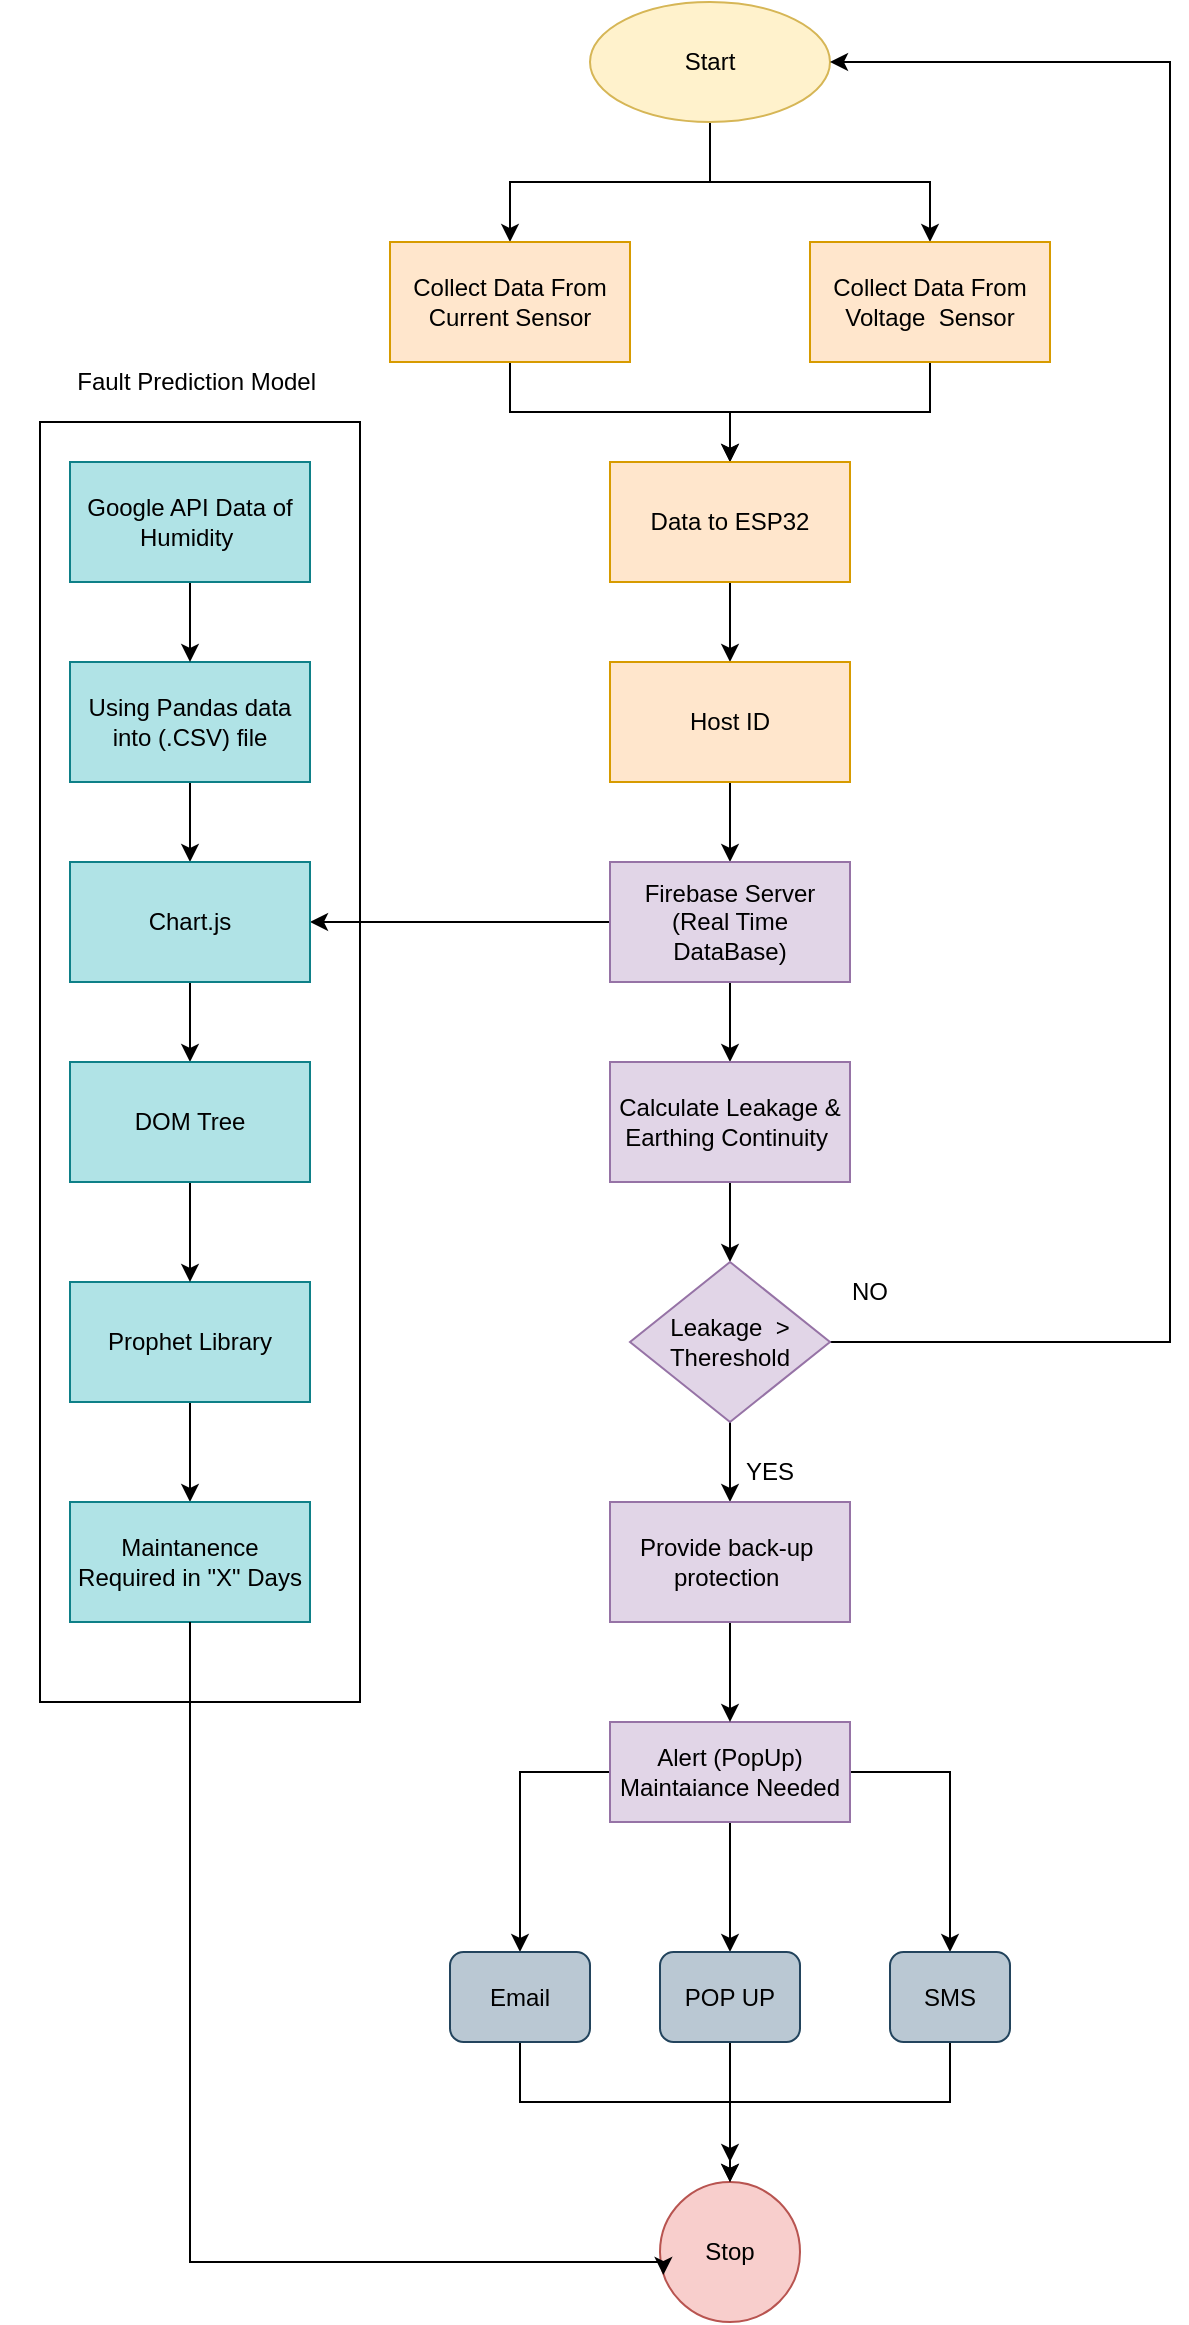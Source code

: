 <mxfile version="24.7.12">
  <diagram name="Page-1" id="IDT6LcyKNpp8gJ-r8iRW">
    <mxGraphModel dx="2668" dy="951" grid="1" gridSize="10" guides="1" tooltips="1" connect="1" arrows="1" fold="1" page="1" pageScale="1" pageWidth="1200" pageHeight="1600" math="0" shadow="0">
      <root>
        <mxCell id="0" />
        <mxCell id="1" parent="0" />
        <mxCell id="n4DOmOB9AjL-KvQzBsx2-8" style="edgeStyle=orthogonalEdgeStyle;rounded=0;orthogonalLoop=1;jettySize=auto;html=1;" parent="1" source="n4DOmOB9AjL-KvQzBsx2-1" target="n4DOmOB9AjL-KvQzBsx2-2" edge="1">
          <mxGeometry relative="1" as="geometry" />
        </mxCell>
        <mxCell id="n4DOmOB9AjL-KvQzBsx2-10" style="edgeStyle=orthogonalEdgeStyle;rounded=0;orthogonalLoop=1;jettySize=auto;html=1;" parent="1" source="n4DOmOB9AjL-KvQzBsx2-1" target="n4DOmOB9AjL-KvQzBsx2-3" edge="1">
          <mxGeometry relative="1" as="geometry" />
        </mxCell>
        <mxCell id="n4DOmOB9AjL-KvQzBsx2-1" value="Start" style="ellipse;whiteSpace=wrap;html=1;fillColor=#fff2cc;strokeColor=#d6b656;" parent="1" vertex="1">
          <mxGeometry x="190" y="60" width="120" height="60" as="geometry" />
        </mxCell>
        <mxCell id="n4DOmOB9AjL-KvQzBsx2-6" style="edgeStyle=orthogonalEdgeStyle;rounded=0;orthogonalLoop=1;jettySize=auto;html=1;entryX=0.5;entryY=0;entryDx=0;entryDy=0;" parent="1" source="n4DOmOB9AjL-KvQzBsx2-2" target="n4DOmOB9AjL-KvQzBsx2-4" edge="1">
          <mxGeometry relative="1" as="geometry" />
        </mxCell>
        <mxCell id="n4DOmOB9AjL-KvQzBsx2-2" value="Collect Data From Current Sensor" style="rounded=0;whiteSpace=wrap;html=1;fillColor=#ffe6cc;strokeColor=#d79b00;" parent="1" vertex="1">
          <mxGeometry x="90" y="180" width="120" height="60" as="geometry" />
        </mxCell>
        <mxCell id="n4DOmOB9AjL-KvQzBsx2-7" style="edgeStyle=orthogonalEdgeStyle;rounded=0;orthogonalLoop=1;jettySize=auto;html=1;entryX=0.5;entryY=0;entryDx=0;entryDy=0;" parent="1" source="n4DOmOB9AjL-KvQzBsx2-3" target="n4DOmOB9AjL-KvQzBsx2-4" edge="1">
          <mxGeometry relative="1" as="geometry" />
        </mxCell>
        <mxCell id="n4DOmOB9AjL-KvQzBsx2-3" value="Collect Data From Voltage&amp;nbsp; Sensor" style="rounded=0;whiteSpace=wrap;html=1;fillColor=#ffe6cc;strokeColor=#d79b00;" parent="1" vertex="1">
          <mxGeometry x="300" y="180" width="120" height="60" as="geometry" />
        </mxCell>
        <mxCell id="n4DOmOB9AjL-KvQzBsx2-11" style="edgeStyle=orthogonalEdgeStyle;rounded=0;orthogonalLoop=1;jettySize=auto;html=1;entryX=0.5;entryY=0;entryDx=0;entryDy=0;" parent="1" source="n4DOmOB9AjL-KvQzBsx2-4" target="n4DOmOB9AjL-KvQzBsx2-5" edge="1">
          <mxGeometry relative="1" as="geometry" />
        </mxCell>
        <mxCell id="n4DOmOB9AjL-KvQzBsx2-4" value="Data to ESP32" style="rounded=0;whiteSpace=wrap;html=1;fillColor=#ffe6cc;strokeColor=#d79b00;" parent="1" vertex="1">
          <mxGeometry x="200" y="290" width="120" height="60" as="geometry" />
        </mxCell>
        <mxCell id="n4DOmOB9AjL-KvQzBsx2-15" style="edgeStyle=orthogonalEdgeStyle;rounded=0;orthogonalLoop=1;jettySize=auto;html=1;entryX=0.5;entryY=0;entryDx=0;entryDy=0;" parent="1" source="n4DOmOB9AjL-KvQzBsx2-5" target="n4DOmOB9AjL-KvQzBsx2-12" edge="1">
          <mxGeometry relative="1" as="geometry" />
        </mxCell>
        <mxCell id="n4DOmOB9AjL-KvQzBsx2-5" value="Host ID" style="rounded=0;whiteSpace=wrap;html=1;fillColor=#ffe6cc;strokeColor=#d79b00;" parent="1" vertex="1">
          <mxGeometry x="200" y="390" width="120" height="60" as="geometry" />
        </mxCell>
        <mxCell id="n4DOmOB9AjL-KvQzBsx2-16" style="edgeStyle=orthogonalEdgeStyle;rounded=0;orthogonalLoop=1;jettySize=auto;html=1;entryX=0.5;entryY=0;entryDx=0;entryDy=0;" parent="1" source="n4DOmOB9AjL-KvQzBsx2-12" target="n4DOmOB9AjL-KvQzBsx2-13" edge="1">
          <mxGeometry relative="1" as="geometry" />
        </mxCell>
        <mxCell id="n4DOmOB9AjL-KvQzBsx2-48" style="edgeStyle=orthogonalEdgeStyle;rounded=0;orthogonalLoop=1;jettySize=auto;html=1;entryX=1;entryY=0.5;entryDx=0;entryDy=0;" parent="1" source="n4DOmOB9AjL-KvQzBsx2-12" target="n4DOmOB9AjL-KvQzBsx2-42" edge="1">
          <mxGeometry relative="1" as="geometry" />
        </mxCell>
        <mxCell id="n4DOmOB9AjL-KvQzBsx2-12" value="Firebase Server&lt;div&gt;(Real Time DataBase)&lt;/div&gt;" style="rounded=0;whiteSpace=wrap;html=1;fillColor=#e1d5e7;strokeColor=#9673a6;" parent="1" vertex="1">
          <mxGeometry x="200" y="490" width="120" height="60" as="geometry" />
        </mxCell>
        <mxCell id="n4DOmOB9AjL-KvQzBsx2-19" style="edgeStyle=orthogonalEdgeStyle;rounded=0;orthogonalLoop=1;jettySize=auto;html=1;entryX=0.5;entryY=0;entryDx=0;entryDy=0;" parent="1" source="n4DOmOB9AjL-KvQzBsx2-13" target="n4DOmOB9AjL-KvQzBsx2-18" edge="1">
          <mxGeometry relative="1" as="geometry" />
        </mxCell>
        <mxCell id="n4DOmOB9AjL-KvQzBsx2-13" value="Calculate Leakage &amp;amp; Earthing Continuity&amp;nbsp;" style="rounded=0;whiteSpace=wrap;html=1;fillColor=#e1d5e7;strokeColor=#9673a6;" parent="1" vertex="1">
          <mxGeometry x="200" y="590" width="120" height="60" as="geometry" />
        </mxCell>
        <mxCell id="n4DOmOB9AjL-KvQzBsx2-59" style="edgeStyle=orthogonalEdgeStyle;rounded=0;orthogonalLoop=1;jettySize=auto;html=1;entryX=0.5;entryY=0;entryDx=0;entryDy=0;" parent="1" source="n4DOmOB9AjL-KvQzBsx2-14" target="n4DOmOB9AjL-KvQzBsx2-54" edge="1">
          <mxGeometry relative="1" as="geometry" />
        </mxCell>
        <mxCell id="n4DOmOB9AjL-KvQzBsx2-60" style="edgeStyle=orthogonalEdgeStyle;rounded=0;orthogonalLoop=1;jettySize=auto;html=1;entryX=0.5;entryY=0;entryDx=0;entryDy=0;" parent="1" source="n4DOmOB9AjL-KvQzBsx2-14" target="n4DOmOB9AjL-KvQzBsx2-56" edge="1">
          <mxGeometry relative="1" as="geometry" />
        </mxCell>
        <mxCell id="n4DOmOB9AjL-KvQzBsx2-61" style="edgeStyle=orthogonalEdgeStyle;rounded=0;orthogonalLoop=1;jettySize=auto;html=1;entryX=0.5;entryY=0;entryDx=0;entryDy=0;" parent="1" source="n4DOmOB9AjL-KvQzBsx2-14" target="n4DOmOB9AjL-KvQzBsx2-55" edge="1">
          <mxGeometry relative="1" as="geometry" />
        </mxCell>
        <mxCell id="n4DOmOB9AjL-KvQzBsx2-14" value="Alert (PopUp) Maintaiance Needed" style="rounded=0;whiteSpace=wrap;html=1;fillColor=#e1d5e7;strokeColor=#9673a6;" parent="1" vertex="1">
          <mxGeometry x="200" y="920" width="120" height="50" as="geometry" />
        </mxCell>
        <mxCell id="n4DOmOB9AjL-KvQzBsx2-47" style="edgeStyle=orthogonalEdgeStyle;rounded=0;orthogonalLoop=1;jettySize=auto;html=1;entryX=1;entryY=0.5;entryDx=0;entryDy=0;" parent="1" source="n4DOmOB9AjL-KvQzBsx2-18" target="n4DOmOB9AjL-KvQzBsx2-1" edge="1">
          <mxGeometry relative="1" as="geometry">
            <Array as="points">
              <mxPoint x="480" y="730" />
              <mxPoint x="480" y="90" />
            </Array>
          </mxGeometry>
        </mxCell>
        <mxCell id="n4DOmOB9AjL-KvQzBsx2-51" style="edgeStyle=orthogonalEdgeStyle;rounded=0;orthogonalLoop=1;jettySize=auto;html=1;exitX=0.5;exitY=1;exitDx=0;exitDy=0;entryX=0.5;entryY=0;entryDx=0;entryDy=0;" parent="1" source="n4DOmOB9AjL-KvQzBsx2-18" target="n4DOmOB9AjL-KvQzBsx2-49" edge="1">
          <mxGeometry relative="1" as="geometry" />
        </mxCell>
        <mxCell id="n4DOmOB9AjL-KvQzBsx2-18" value="Leakage&amp;nbsp; &amp;gt; Thereshold" style="rhombus;whiteSpace=wrap;html=1;fillColor=#e1d5e7;strokeColor=#9673a6;" parent="1" vertex="1">
          <mxGeometry x="210" y="690" width="100" height="80" as="geometry" />
        </mxCell>
        <mxCell id="n4DOmOB9AjL-KvQzBsx2-21" value="Stop" style="ellipse;whiteSpace=wrap;html=1;aspect=fixed;fillColor=#f8cecc;strokeColor=#b85450;" parent="1" vertex="1">
          <mxGeometry x="225" y="1150" width="70" height="70" as="geometry" />
        </mxCell>
        <mxCell id="n4DOmOB9AjL-KvQzBsx2-31" style="edgeStyle=orthogonalEdgeStyle;rounded=0;orthogonalLoop=1;jettySize=auto;html=1;entryX=0.5;entryY=0;entryDx=0;entryDy=0;" parent="1" source="n4DOmOB9AjL-KvQzBsx2-25" target="n4DOmOB9AjL-KvQzBsx2-28" edge="1">
          <mxGeometry relative="1" as="geometry" />
        </mxCell>
        <mxCell id="n4DOmOB9AjL-KvQzBsx2-25" value="Prophet Library" style="rounded=0;whiteSpace=wrap;html=1;fillColor=#b0e3e6;strokeColor=#0e8088;" parent="1" vertex="1">
          <mxGeometry x="-70" y="700" width="120" height="60" as="geometry" />
        </mxCell>
        <mxCell id="n4DOmOB9AjL-KvQzBsx2-44" style="edgeStyle=orthogonalEdgeStyle;rounded=0;orthogonalLoop=1;jettySize=auto;html=1;entryX=0.5;entryY=0;entryDx=0;entryDy=0;" parent="1" source="n4DOmOB9AjL-KvQzBsx2-26" target="n4DOmOB9AjL-KvQzBsx2-42" edge="1">
          <mxGeometry relative="1" as="geometry" />
        </mxCell>
        <mxCell id="n4DOmOB9AjL-KvQzBsx2-26" value="Using Pandas data into (.CSV) file" style="rounded=0;whiteSpace=wrap;html=1;fillColor=#b0e3e6;strokeColor=#0e8088;" parent="1" vertex="1">
          <mxGeometry x="-70" y="390" width="120" height="60" as="geometry" />
        </mxCell>
        <mxCell id="n4DOmOB9AjL-KvQzBsx2-29" style="edgeStyle=orthogonalEdgeStyle;rounded=0;orthogonalLoop=1;jettySize=auto;html=1;entryX=0.5;entryY=0;entryDx=0;entryDy=0;" parent="1" source="n4DOmOB9AjL-KvQzBsx2-27" target="n4DOmOB9AjL-KvQzBsx2-26" edge="1">
          <mxGeometry relative="1" as="geometry" />
        </mxCell>
        <mxCell id="n4DOmOB9AjL-KvQzBsx2-27" value="Google API Data of Humidity&amp;nbsp;" style="rounded=0;whiteSpace=wrap;html=1;fillColor=#b0e3e6;strokeColor=#0e8088;" parent="1" vertex="1">
          <mxGeometry x="-70" y="290" width="120" height="60" as="geometry" />
        </mxCell>
        <mxCell id="n4DOmOB9AjL-KvQzBsx2-28" value="Maintanence Required in &quot;X&quot; Days" style="rounded=0;whiteSpace=wrap;html=1;fillColor=#b0e3e6;strokeColor=#0e8088;" parent="1" vertex="1">
          <mxGeometry x="-70" y="810" width="120" height="60" as="geometry" />
        </mxCell>
        <mxCell id="n4DOmOB9AjL-KvQzBsx2-32" style="edgeStyle=orthogonalEdgeStyle;rounded=0;orthogonalLoop=1;jettySize=auto;html=1;entryX=0.024;entryY=0.664;entryDx=0;entryDy=0;entryPerimeter=0;" parent="1" source="n4DOmOB9AjL-KvQzBsx2-28" target="n4DOmOB9AjL-KvQzBsx2-21" edge="1">
          <mxGeometry relative="1" as="geometry">
            <Array as="points">
              <mxPoint x="-10" y="1190" />
              <mxPoint x="227" y="1190" />
            </Array>
          </mxGeometry>
        </mxCell>
        <mxCell id="n4DOmOB9AjL-KvQzBsx2-33" value="" style="rounded=0;whiteSpace=wrap;html=1;gradientColor=none;fillColor=none;" parent="1" vertex="1">
          <mxGeometry x="-85" y="270" width="160" height="640" as="geometry" />
        </mxCell>
        <mxCell id="n4DOmOB9AjL-KvQzBsx2-34" value="Fault Prediction Model&amp;nbsp;" style="text;html=1;align=center;verticalAlign=middle;whiteSpace=wrap;rounded=0;" parent="1" vertex="1">
          <mxGeometry x="-105" y="230" width="200" height="40" as="geometry" />
        </mxCell>
        <mxCell id="n4DOmOB9AjL-KvQzBsx2-38" value="NO" style="text;html=1;align=center;verticalAlign=middle;whiteSpace=wrap;rounded=0;" parent="1" vertex="1">
          <mxGeometry x="300" y="690" width="60" height="30" as="geometry" />
        </mxCell>
        <mxCell id="n4DOmOB9AjL-KvQzBsx2-40" value="YES" style="text;html=1;align=center;verticalAlign=middle;whiteSpace=wrap;rounded=0;" parent="1" vertex="1">
          <mxGeometry x="250" y="780" width="60" height="30" as="geometry" />
        </mxCell>
        <mxCell id="n4DOmOB9AjL-KvQzBsx2-45" style="edgeStyle=orthogonalEdgeStyle;rounded=0;orthogonalLoop=1;jettySize=auto;html=1;" parent="1" source="n4DOmOB9AjL-KvQzBsx2-42" target="n4DOmOB9AjL-KvQzBsx2-43" edge="1">
          <mxGeometry relative="1" as="geometry" />
        </mxCell>
        <mxCell id="n4DOmOB9AjL-KvQzBsx2-42" value="Chart.js" style="rounded=0;whiteSpace=wrap;html=1;fillColor=#b0e3e6;strokeColor=#0e8088;" parent="1" vertex="1">
          <mxGeometry x="-70" y="490" width="120" height="60" as="geometry" />
        </mxCell>
        <mxCell id="n4DOmOB9AjL-KvQzBsx2-46" style="edgeStyle=orthogonalEdgeStyle;rounded=0;orthogonalLoop=1;jettySize=auto;html=1;" parent="1" source="n4DOmOB9AjL-KvQzBsx2-43" target="n4DOmOB9AjL-KvQzBsx2-25" edge="1">
          <mxGeometry relative="1" as="geometry" />
        </mxCell>
        <mxCell id="n4DOmOB9AjL-KvQzBsx2-43" value="DOM Tree" style="rounded=0;whiteSpace=wrap;html=1;fillColor=#b0e3e6;strokeColor=#0e8088;" parent="1" vertex="1">
          <mxGeometry x="-70" y="590" width="120" height="60" as="geometry" />
        </mxCell>
        <mxCell id="n4DOmOB9AjL-KvQzBsx2-52" style="edgeStyle=orthogonalEdgeStyle;rounded=0;orthogonalLoop=1;jettySize=auto;html=1;entryX=0.5;entryY=0;entryDx=0;entryDy=0;" parent="1" source="n4DOmOB9AjL-KvQzBsx2-49" target="n4DOmOB9AjL-KvQzBsx2-14" edge="1">
          <mxGeometry relative="1" as="geometry" />
        </mxCell>
        <mxCell id="n4DOmOB9AjL-KvQzBsx2-49" value="Provide back-up&amp;nbsp; protection&amp;nbsp;" style="rounded=0;whiteSpace=wrap;html=1;fillColor=#e1d5e7;strokeColor=#9673a6;" parent="1" vertex="1">
          <mxGeometry x="200" y="810" width="120" height="60" as="geometry" />
        </mxCell>
        <mxCell id="n4DOmOB9AjL-KvQzBsx2-63" style="edgeStyle=orthogonalEdgeStyle;rounded=0;orthogonalLoop=1;jettySize=auto;html=1;" parent="1" source="n4DOmOB9AjL-KvQzBsx2-54" edge="1">
          <mxGeometry relative="1" as="geometry">
            <mxPoint x="260" y="1140" as="targetPoint" />
            <Array as="points">
              <mxPoint x="155" y="1110" />
              <mxPoint x="260" y="1110" />
            </Array>
          </mxGeometry>
        </mxCell>
        <mxCell id="n4DOmOB9AjL-KvQzBsx2-54" value="Email" style="rounded=1;whiteSpace=wrap;html=1;fillColor=#bac8d3;strokeColor=#23445d;" parent="1" vertex="1">
          <mxGeometry x="120" y="1035" width="70" height="45" as="geometry" />
        </mxCell>
        <mxCell id="n4DOmOB9AjL-KvQzBsx2-64" style="edgeStyle=orthogonalEdgeStyle;rounded=0;orthogonalLoop=1;jettySize=auto;html=1;entryX=0.5;entryY=0;entryDx=0;entryDy=0;" parent="1" source="n4DOmOB9AjL-KvQzBsx2-55" target="n4DOmOB9AjL-KvQzBsx2-21" edge="1">
          <mxGeometry relative="1" as="geometry">
            <Array as="points">
              <mxPoint x="370" y="1110" />
              <mxPoint x="260" y="1110" />
            </Array>
          </mxGeometry>
        </mxCell>
        <mxCell id="n4DOmOB9AjL-KvQzBsx2-55" value="SMS" style="rounded=1;whiteSpace=wrap;html=1;fillColor=#bac8d3;strokeColor=#23445d;" parent="1" vertex="1">
          <mxGeometry x="340" y="1035" width="60" height="45" as="geometry" />
        </mxCell>
        <mxCell id="n4DOmOB9AjL-KvQzBsx2-62" style="edgeStyle=orthogonalEdgeStyle;rounded=0;orthogonalLoop=1;jettySize=auto;html=1;entryX=0.5;entryY=0;entryDx=0;entryDy=0;" parent="1" source="n4DOmOB9AjL-KvQzBsx2-56" target="n4DOmOB9AjL-KvQzBsx2-21" edge="1">
          <mxGeometry relative="1" as="geometry" />
        </mxCell>
        <mxCell id="n4DOmOB9AjL-KvQzBsx2-56" value="POP UP" style="rounded=1;whiteSpace=wrap;html=1;fillColor=#bac8d3;strokeColor=#23445d;" parent="1" vertex="1">
          <mxGeometry x="225" y="1035" width="70" height="45" as="geometry" />
        </mxCell>
      </root>
    </mxGraphModel>
  </diagram>
</mxfile>
